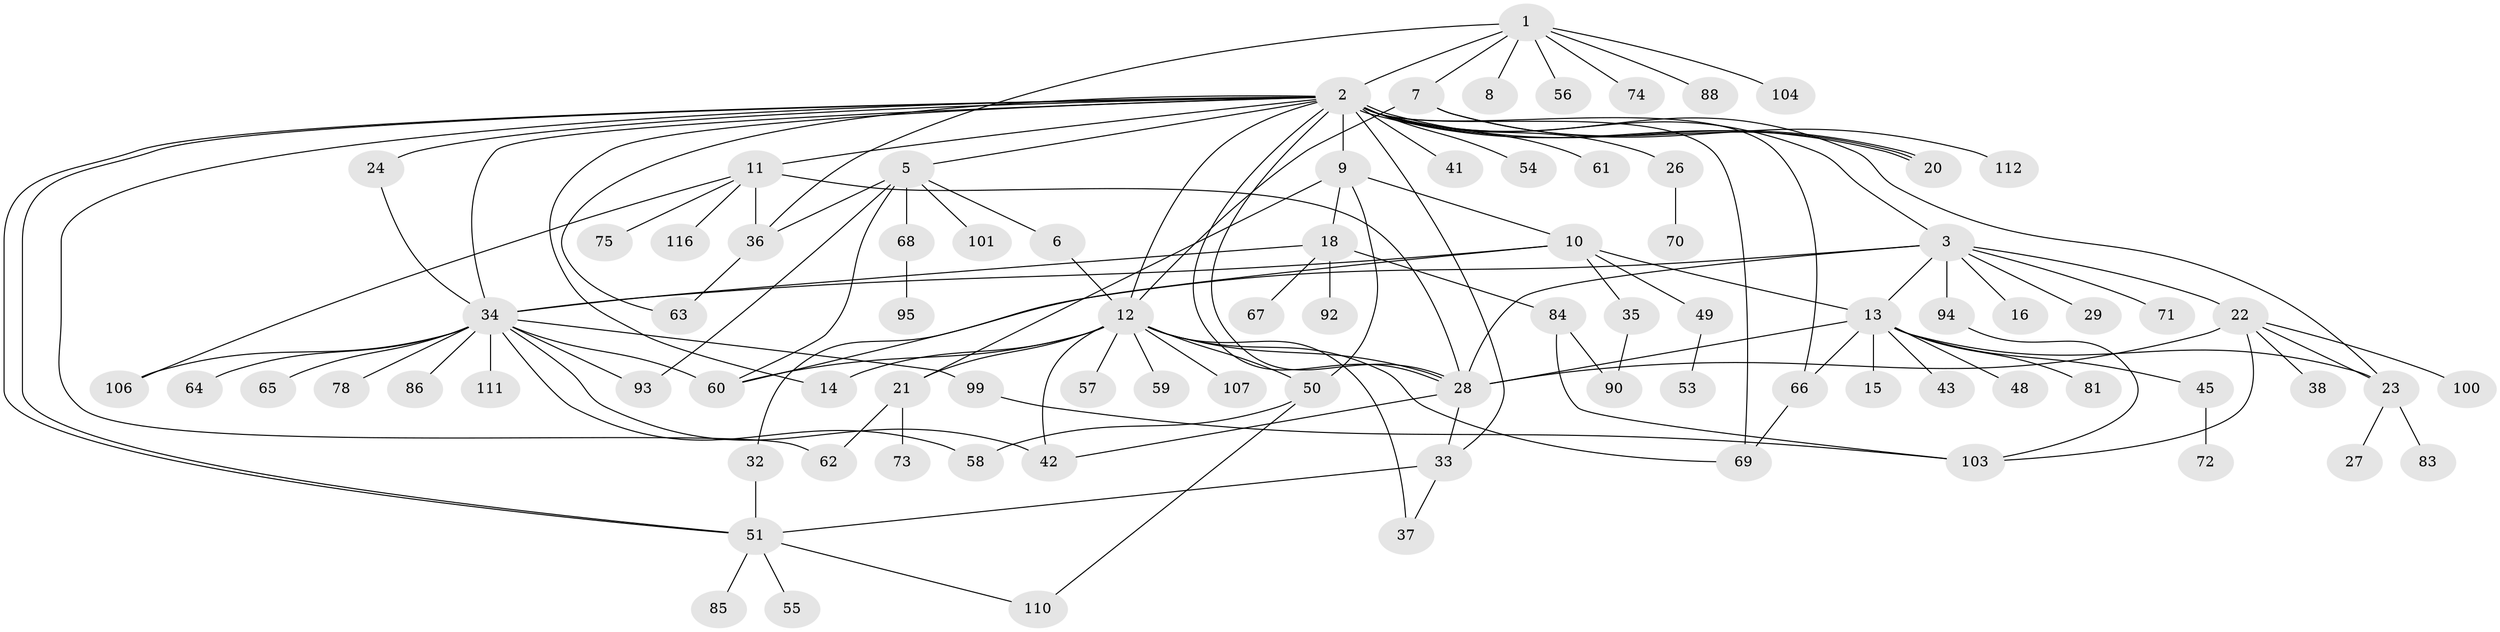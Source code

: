 // Generated by graph-tools (version 1.1) at 2025/51/02/27/25 19:51:58]
// undirected, 86 vertices, 129 edges
graph export_dot {
graph [start="1"]
  node [color=gray90,style=filled];
  1 [super="+25"];
  2 [super="+46"];
  3 [super="+4"];
  5 [super="+80"];
  6;
  7 [super="+76"];
  8;
  9 [super="+17"];
  10 [super="+96"];
  11 [super="+30"];
  12 [super="+40"];
  13 [super="+19"];
  14;
  15;
  16;
  18 [super="+31"];
  20;
  21 [super="+118"];
  22 [super="+44"];
  23 [super="+52"];
  24;
  26;
  27;
  28 [super="+47"];
  29;
  32 [super="+39"];
  33;
  34 [super="+113"];
  35;
  36;
  37;
  38 [super="+77"];
  41;
  42 [super="+115"];
  43;
  45 [super="+97"];
  48;
  49 [super="+87"];
  50 [super="+82"];
  51 [super="+98"];
  53;
  54;
  55;
  56;
  57;
  58 [super="+109"];
  59;
  60 [super="+114"];
  61;
  62 [super="+102"];
  63 [super="+79"];
  64;
  65;
  66 [super="+91"];
  67;
  68;
  69 [super="+89"];
  70 [super="+108"];
  71;
  72;
  73;
  74;
  75;
  78;
  81;
  83;
  84;
  85;
  86;
  88;
  90;
  92;
  93;
  94 [super="+105"];
  95;
  99;
  100;
  101;
  103;
  104;
  106;
  107;
  110;
  111 [super="+117"];
  112;
  116;
  1 -- 2;
  1 -- 7;
  1 -- 8;
  1 -- 36;
  1 -- 56;
  1 -- 74;
  1 -- 88;
  1 -- 104;
  2 -- 3;
  2 -- 5;
  2 -- 9 [weight=2];
  2 -- 11;
  2 -- 12;
  2 -- 14;
  2 -- 20;
  2 -- 20;
  2 -- 24;
  2 -- 26;
  2 -- 28;
  2 -- 28;
  2 -- 33;
  2 -- 34;
  2 -- 41;
  2 -- 51;
  2 -- 51;
  2 -- 54;
  2 -- 61;
  2 -- 62;
  2 -- 69;
  2 -- 66;
  2 -- 23;
  2 -- 63;
  3 -- 13;
  3 -- 28;
  3 -- 29;
  3 -- 60;
  3 -- 71;
  3 -- 94;
  3 -- 16;
  3 -- 22;
  5 -- 6;
  5 -- 36;
  5 -- 68;
  5 -- 93;
  5 -- 101;
  5 -- 60;
  6 -- 12;
  7 -- 12;
  7 -- 20;
  7 -- 112;
  9 -- 10;
  9 -- 21;
  9 -- 18;
  9 -- 50;
  10 -- 32;
  10 -- 34;
  10 -- 35;
  10 -- 49;
  10 -- 13;
  11 -- 28;
  11 -- 36 [weight=2];
  11 -- 75;
  11 -- 106;
  11 -- 116;
  12 -- 14;
  12 -- 21;
  12 -- 57;
  12 -- 60;
  12 -- 107;
  12 -- 37;
  12 -- 69;
  12 -- 59;
  12 -- 28;
  12 -- 50 [weight=2];
  12 -- 42;
  13 -- 15;
  13 -- 28;
  13 -- 43;
  13 -- 45;
  13 -- 48;
  13 -- 66;
  13 -- 81;
  13 -- 23;
  18 -- 34;
  18 -- 67;
  18 -- 84;
  18 -- 92;
  21 -- 73;
  21 -- 62;
  22 -- 28;
  22 -- 38;
  22 -- 100;
  22 -- 103;
  22 -- 23;
  23 -- 27;
  23 -- 83;
  24 -- 34;
  26 -- 70;
  28 -- 33;
  28 -- 42;
  32 -- 51;
  33 -- 37;
  33 -- 51;
  34 -- 58;
  34 -- 60;
  34 -- 64;
  34 -- 65;
  34 -- 78;
  34 -- 86;
  34 -- 93;
  34 -- 99;
  34 -- 106;
  34 -- 111;
  34 -- 42;
  35 -- 90;
  36 -- 63;
  45 -- 72;
  49 -- 53;
  50 -- 58;
  50 -- 110;
  51 -- 55;
  51 -- 85;
  51 -- 110;
  66 -- 69;
  68 -- 95;
  84 -- 90;
  84 -- 103;
  94 -- 103;
  99 -- 103;
}
